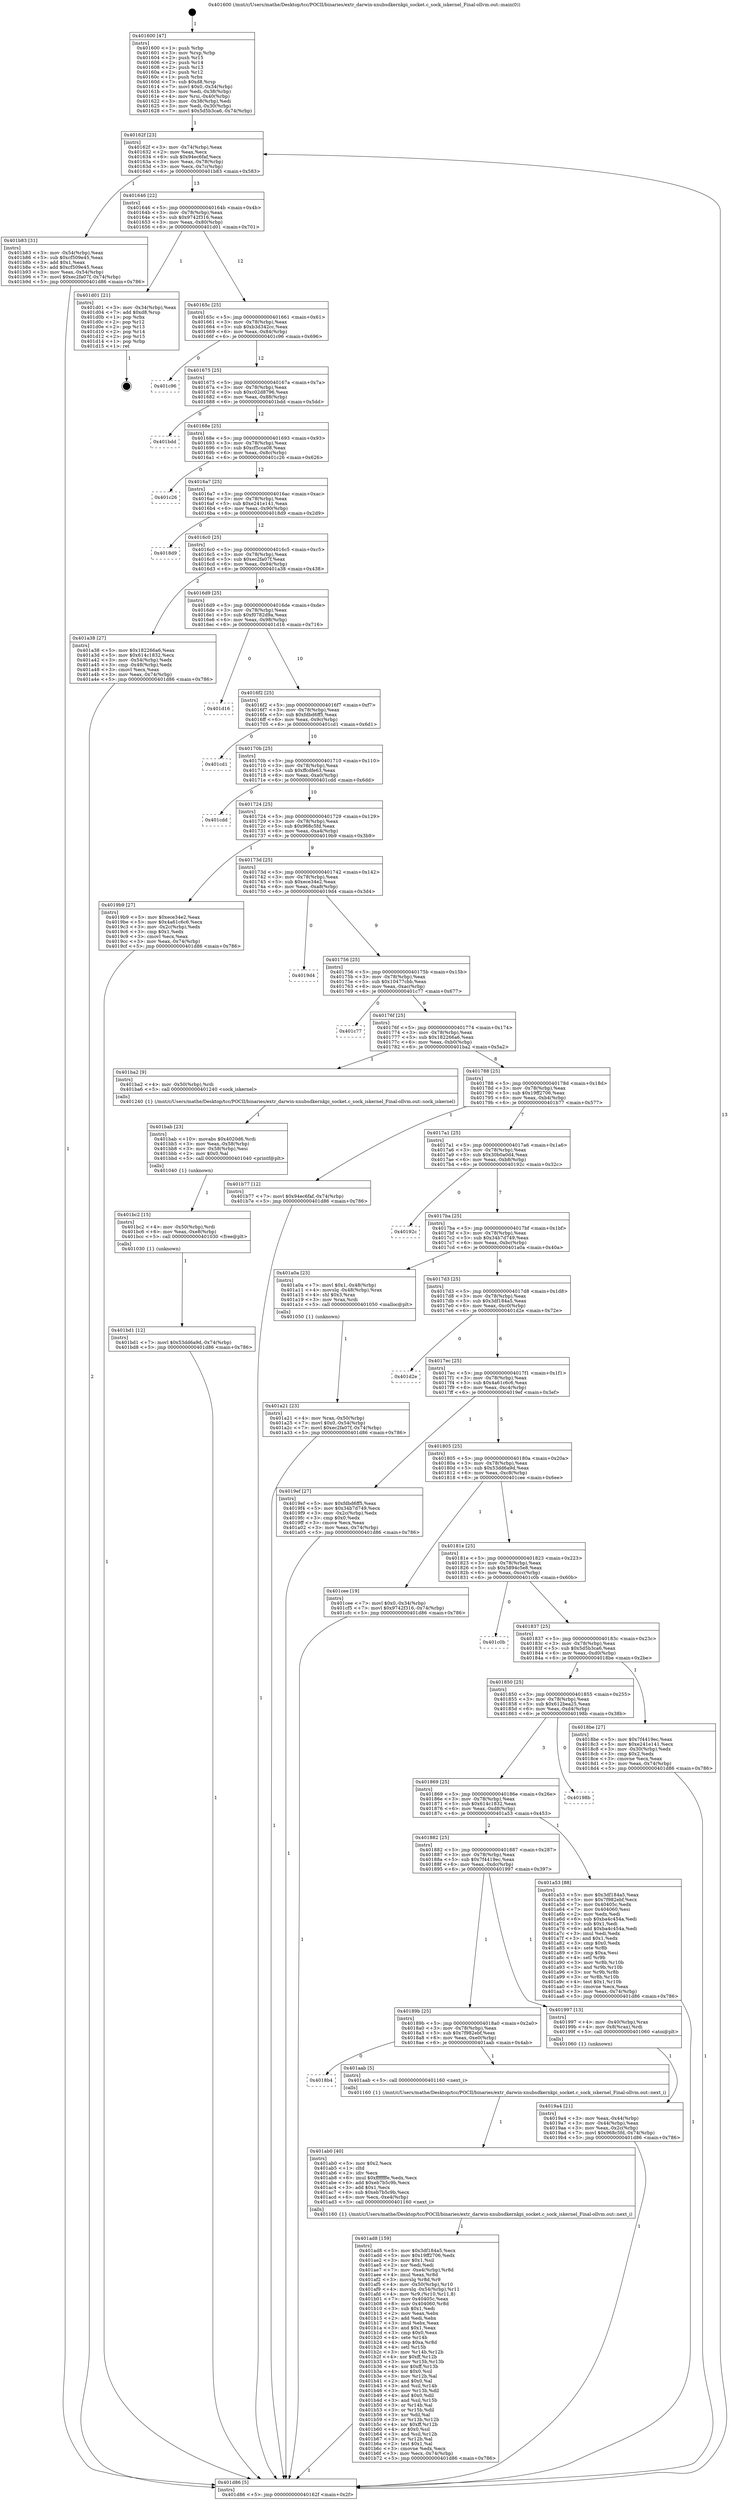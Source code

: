 digraph "0x401600" {
  label = "0x401600 (/mnt/c/Users/mathe/Desktop/tcc/POCII/binaries/extr_darwin-xnubsdkernkpi_socket.c_sock_iskernel_Final-ollvm.out::main(0))"
  labelloc = "t"
  node[shape=record]

  Entry [label="",width=0.3,height=0.3,shape=circle,fillcolor=black,style=filled]
  "0x40162f" [label="{
     0x40162f [23]\l
     | [instrs]\l
     &nbsp;&nbsp;0x40162f \<+3\>: mov -0x74(%rbp),%eax\l
     &nbsp;&nbsp;0x401632 \<+2\>: mov %eax,%ecx\l
     &nbsp;&nbsp;0x401634 \<+6\>: sub $0x94ec6faf,%ecx\l
     &nbsp;&nbsp;0x40163a \<+3\>: mov %eax,-0x78(%rbp)\l
     &nbsp;&nbsp;0x40163d \<+3\>: mov %ecx,-0x7c(%rbp)\l
     &nbsp;&nbsp;0x401640 \<+6\>: je 0000000000401b83 \<main+0x583\>\l
  }"]
  "0x401b83" [label="{
     0x401b83 [31]\l
     | [instrs]\l
     &nbsp;&nbsp;0x401b83 \<+3\>: mov -0x54(%rbp),%eax\l
     &nbsp;&nbsp;0x401b86 \<+5\>: sub $0xcf509e45,%eax\l
     &nbsp;&nbsp;0x401b8b \<+3\>: add $0x1,%eax\l
     &nbsp;&nbsp;0x401b8e \<+5\>: add $0xcf509e45,%eax\l
     &nbsp;&nbsp;0x401b93 \<+3\>: mov %eax,-0x54(%rbp)\l
     &nbsp;&nbsp;0x401b96 \<+7\>: movl $0xec2fa07f,-0x74(%rbp)\l
     &nbsp;&nbsp;0x401b9d \<+5\>: jmp 0000000000401d86 \<main+0x786\>\l
  }"]
  "0x401646" [label="{
     0x401646 [22]\l
     | [instrs]\l
     &nbsp;&nbsp;0x401646 \<+5\>: jmp 000000000040164b \<main+0x4b\>\l
     &nbsp;&nbsp;0x40164b \<+3\>: mov -0x78(%rbp),%eax\l
     &nbsp;&nbsp;0x40164e \<+5\>: sub $0x9742f316,%eax\l
     &nbsp;&nbsp;0x401653 \<+3\>: mov %eax,-0x80(%rbp)\l
     &nbsp;&nbsp;0x401656 \<+6\>: je 0000000000401d01 \<main+0x701\>\l
  }"]
  Exit [label="",width=0.3,height=0.3,shape=circle,fillcolor=black,style=filled,peripheries=2]
  "0x401d01" [label="{
     0x401d01 [21]\l
     | [instrs]\l
     &nbsp;&nbsp;0x401d01 \<+3\>: mov -0x34(%rbp),%eax\l
     &nbsp;&nbsp;0x401d04 \<+7\>: add $0xd8,%rsp\l
     &nbsp;&nbsp;0x401d0b \<+1\>: pop %rbx\l
     &nbsp;&nbsp;0x401d0c \<+2\>: pop %r12\l
     &nbsp;&nbsp;0x401d0e \<+2\>: pop %r13\l
     &nbsp;&nbsp;0x401d10 \<+2\>: pop %r14\l
     &nbsp;&nbsp;0x401d12 \<+2\>: pop %r15\l
     &nbsp;&nbsp;0x401d14 \<+1\>: pop %rbp\l
     &nbsp;&nbsp;0x401d15 \<+1\>: ret\l
  }"]
  "0x40165c" [label="{
     0x40165c [25]\l
     | [instrs]\l
     &nbsp;&nbsp;0x40165c \<+5\>: jmp 0000000000401661 \<main+0x61\>\l
     &nbsp;&nbsp;0x401661 \<+3\>: mov -0x78(%rbp),%eax\l
     &nbsp;&nbsp;0x401664 \<+5\>: sub $0xb3d342cc,%eax\l
     &nbsp;&nbsp;0x401669 \<+6\>: mov %eax,-0x84(%rbp)\l
     &nbsp;&nbsp;0x40166f \<+6\>: je 0000000000401c96 \<main+0x696\>\l
  }"]
  "0x401bd1" [label="{
     0x401bd1 [12]\l
     | [instrs]\l
     &nbsp;&nbsp;0x401bd1 \<+7\>: movl $0x53dd6a9d,-0x74(%rbp)\l
     &nbsp;&nbsp;0x401bd8 \<+5\>: jmp 0000000000401d86 \<main+0x786\>\l
  }"]
  "0x401c96" [label="{
     0x401c96\l
  }", style=dashed]
  "0x401675" [label="{
     0x401675 [25]\l
     | [instrs]\l
     &nbsp;&nbsp;0x401675 \<+5\>: jmp 000000000040167a \<main+0x7a\>\l
     &nbsp;&nbsp;0x40167a \<+3\>: mov -0x78(%rbp),%eax\l
     &nbsp;&nbsp;0x40167d \<+5\>: sub $0xc02d8796,%eax\l
     &nbsp;&nbsp;0x401682 \<+6\>: mov %eax,-0x88(%rbp)\l
     &nbsp;&nbsp;0x401688 \<+6\>: je 0000000000401bdd \<main+0x5dd\>\l
  }"]
  "0x401bc2" [label="{
     0x401bc2 [15]\l
     | [instrs]\l
     &nbsp;&nbsp;0x401bc2 \<+4\>: mov -0x50(%rbp),%rdi\l
     &nbsp;&nbsp;0x401bc6 \<+6\>: mov %eax,-0xe8(%rbp)\l
     &nbsp;&nbsp;0x401bcc \<+5\>: call 0000000000401030 \<free@plt\>\l
     | [calls]\l
     &nbsp;&nbsp;0x401030 \{1\} (unknown)\l
  }"]
  "0x401bdd" [label="{
     0x401bdd\l
  }", style=dashed]
  "0x40168e" [label="{
     0x40168e [25]\l
     | [instrs]\l
     &nbsp;&nbsp;0x40168e \<+5\>: jmp 0000000000401693 \<main+0x93\>\l
     &nbsp;&nbsp;0x401693 \<+3\>: mov -0x78(%rbp),%eax\l
     &nbsp;&nbsp;0x401696 \<+5\>: sub $0xcf5cca08,%eax\l
     &nbsp;&nbsp;0x40169b \<+6\>: mov %eax,-0x8c(%rbp)\l
     &nbsp;&nbsp;0x4016a1 \<+6\>: je 0000000000401c26 \<main+0x626\>\l
  }"]
  "0x401bab" [label="{
     0x401bab [23]\l
     | [instrs]\l
     &nbsp;&nbsp;0x401bab \<+10\>: movabs $0x4020d6,%rdi\l
     &nbsp;&nbsp;0x401bb5 \<+3\>: mov %eax,-0x58(%rbp)\l
     &nbsp;&nbsp;0x401bb8 \<+3\>: mov -0x58(%rbp),%esi\l
     &nbsp;&nbsp;0x401bbb \<+2\>: mov $0x0,%al\l
     &nbsp;&nbsp;0x401bbd \<+5\>: call 0000000000401040 \<printf@plt\>\l
     | [calls]\l
     &nbsp;&nbsp;0x401040 \{1\} (unknown)\l
  }"]
  "0x401c26" [label="{
     0x401c26\l
  }", style=dashed]
  "0x4016a7" [label="{
     0x4016a7 [25]\l
     | [instrs]\l
     &nbsp;&nbsp;0x4016a7 \<+5\>: jmp 00000000004016ac \<main+0xac\>\l
     &nbsp;&nbsp;0x4016ac \<+3\>: mov -0x78(%rbp),%eax\l
     &nbsp;&nbsp;0x4016af \<+5\>: sub $0xe241e141,%eax\l
     &nbsp;&nbsp;0x4016b4 \<+6\>: mov %eax,-0x90(%rbp)\l
     &nbsp;&nbsp;0x4016ba \<+6\>: je 00000000004018d9 \<main+0x2d9\>\l
  }"]
  "0x401ad8" [label="{
     0x401ad8 [159]\l
     | [instrs]\l
     &nbsp;&nbsp;0x401ad8 \<+5\>: mov $0x3df184a5,%ecx\l
     &nbsp;&nbsp;0x401add \<+5\>: mov $0x19ff2706,%edx\l
     &nbsp;&nbsp;0x401ae2 \<+3\>: mov $0x1,%sil\l
     &nbsp;&nbsp;0x401ae5 \<+2\>: xor %edi,%edi\l
     &nbsp;&nbsp;0x401ae7 \<+7\>: mov -0xe4(%rbp),%r8d\l
     &nbsp;&nbsp;0x401aee \<+4\>: imul %eax,%r8d\l
     &nbsp;&nbsp;0x401af2 \<+3\>: movslq %r8d,%r9\l
     &nbsp;&nbsp;0x401af5 \<+4\>: mov -0x50(%rbp),%r10\l
     &nbsp;&nbsp;0x401af9 \<+4\>: movslq -0x54(%rbp),%r11\l
     &nbsp;&nbsp;0x401afd \<+4\>: mov %r9,(%r10,%r11,8)\l
     &nbsp;&nbsp;0x401b01 \<+7\>: mov 0x40405c,%eax\l
     &nbsp;&nbsp;0x401b08 \<+8\>: mov 0x404060,%r8d\l
     &nbsp;&nbsp;0x401b10 \<+3\>: sub $0x1,%edi\l
     &nbsp;&nbsp;0x401b13 \<+2\>: mov %eax,%ebx\l
     &nbsp;&nbsp;0x401b15 \<+2\>: add %edi,%ebx\l
     &nbsp;&nbsp;0x401b17 \<+3\>: imul %ebx,%eax\l
     &nbsp;&nbsp;0x401b1a \<+3\>: and $0x1,%eax\l
     &nbsp;&nbsp;0x401b1d \<+3\>: cmp $0x0,%eax\l
     &nbsp;&nbsp;0x401b20 \<+4\>: sete %r14b\l
     &nbsp;&nbsp;0x401b24 \<+4\>: cmp $0xa,%r8d\l
     &nbsp;&nbsp;0x401b28 \<+4\>: setl %r15b\l
     &nbsp;&nbsp;0x401b2c \<+3\>: mov %r14b,%r12b\l
     &nbsp;&nbsp;0x401b2f \<+4\>: xor $0xff,%r12b\l
     &nbsp;&nbsp;0x401b33 \<+3\>: mov %r15b,%r13b\l
     &nbsp;&nbsp;0x401b36 \<+4\>: xor $0xff,%r13b\l
     &nbsp;&nbsp;0x401b3a \<+4\>: xor $0x0,%sil\l
     &nbsp;&nbsp;0x401b3e \<+3\>: mov %r12b,%al\l
     &nbsp;&nbsp;0x401b41 \<+2\>: and $0x0,%al\l
     &nbsp;&nbsp;0x401b43 \<+3\>: and %sil,%r14b\l
     &nbsp;&nbsp;0x401b46 \<+3\>: mov %r13b,%dil\l
     &nbsp;&nbsp;0x401b49 \<+4\>: and $0x0,%dil\l
     &nbsp;&nbsp;0x401b4d \<+3\>: and %sil,%r15b\l
     &nbsp;&nbsp;0x401b50 \<+3\>: or %r14b,%al\l
     &nbsp;&nbsp;0x401b53 \<+3\>: or %r15b,%dil\l
     &nbsp;&nbsp;0x401b56 \<+3\>: xor %dil,%al\l
     &nbsp;&nbsp;0x401b59 \<+3\>: or %r13b,%r12b\l
     &nbsp;&nbsp;0x401b5c \<+4\>: xor $0xff,%r12b\l
     &nbsp;&nbsp;0x401b60 \<+4\>: or $0x0,%sil\l
     &nbsp;&nbsp;0x401b64 \<+3\>: and %sil,%r12b\l
     &nbsp;&nbsp;0x401b67 \<+3\>: or %r12b,%al\l
     &nbsp;&nbsp;0x401b6a \<+2\>: test $0x1,%al\l
     &nbsp;&nbsp;0x401b6c \<+3\>: cmovne %edx,%ecx\l
     &nbsp;&nbsp;0x401b6f \<+3\>: mov %ecx,-0x74(%rbp)\l
     &nbsp;&nbsp;0x401b72 \<+5\>: jmp 0000000000401d86 \<main+0x786\>\l
  }"]
  "0x4018d9" [label="{
     0x4018d9\l
  }", style=dashed]
  "0x4016c0" [label="{
     0x4016c0 [25]\l
     | [instrs]\l
     &nbsp;&nbsp;0x4016c0 \<+5\>: jmp 00000000004016c5 \<main+0xc5\>\l
     &nbsp;&nbsp;0x4016c5 \<+3\>: mov -0x78(%rbp),%eax\l
     &nbsp;&nbsp;0x4016c8 \<+5\>: sub $0xec2fa07f,%eax\l
     &nbsp;&nbsp;0x4016cd \<+6\>: mov %eax,-0x94(%rbp)\l
     &nbsp;&nbsp;0x4016d3 \<+6\>: je 0000000000401a38 \<main+0x438\>\l
  }"]
  "0x401ab0" [label="{
     0x401ab0 [40]\l
     | [instrs]\l
     &nbsp;&nbsp;0x401ab0 \<+5\>: mov $0x2,%ecx\l
     &nbsp;&nbsp;0x401ab5 \<+1\>: cltd\l
     &nbsp;&nbsp;0x401ab6 \<+2\>: idiv %ecx\l
     &nbsp;&nbsp;0x401ab8 \<+6\>: imul $0xfffffffe,%edx,%ecx\l
     &nbsp;&nbsp;0x401abe \<+6\>: add $0xeb7b5c9b,%ecx\l
     &nbsp;&nbsp;0x401ac4 \<+3\>: add $0x1,%ecx\l
     &nbsp;&nbsp;0x401ac7 \<+6\>: sub $0xeb7b5c9b,%ecx\l
     &nbsp;&nbsp;0x401acd \<+6\>: mov %ecx,-0xe4(%rbp)\l
     &nbsp;&nbsp;0x401ad3 \<+5\>: call 0000000000401160 \<next_i\>\l
     | [calls]\l
     &nbsp;&nbsp;0x401160 \{1\} (/mnt/c/Users/mathe/Desktop/tcc/POCII/binaries/extr_darwin-xnubsdkernkpi_socket.c_sock_iskernel_Final-ollvm.out::next_i)\l
  }"]
  "0x401a38" [label="{
     0x401a38 [27]\l
     | [instrs]\l
     &nbsp;&nbsp;0x401a38 \<+5\>: mov $0x182266a6,%eax\l
     &nbsp;&nbsp;0x401a3d \<+5\>: mov $0x614c1832,%ecx\l
     &nbsp;&nbsp;0x401a42 \<+3\>: mov -0x54(%rbp),%edx\l
     &nbsp;&nbsp;0x401a45 \<+3\>: cmp -0x48(%rbp),%edx\l
     &nbsp;&nbsp;0x401a48 \<+3\>: cmovl %ecx,%eax\l
     &nbsp;&nbsp;0x401a4b \<+3\>: mov %eax,-0x74(%rbp)\l
     &nbsp;&nbsp;0x401a4e \<+5\>: jmp 0000000000401d86 \<main+0x786\>\l
  }"]
  "0x4016d9" [label="{
     0x4016d9 [25]\l
     | [instrs]\l
     &nbsp;&nbsp;0x4016d9 \<+5\>: jmp 00000000004016de \<main+0xde\>\l
     &nbsp;&nbsp;0x4016de \<+3\>: mov -0x78(%rbp),%eax\l
     &nbsp;&nbsp;0x4016e1 \<+5\>: sub $0xf0782d9a,%eax\l
     &nbsp;&nbsp;0x4016e6 \<+6\>: mov %eax,-0x98(%rbp)\l
     &nbsp;&nbsp;0x4016ec \<+6\>: je 0000000000401d16 \<main+0x716\>\l
  }"]
  "0x4018b4" [label="{
     0x4018b4\l
  }", style=dashed]
  "0x401d16" [label="{
     0x401d16\l
  }", style=dashed]
  "0x4016f2" [label="{
     0x4016f2 [25]\l
     | [instrs]\l
     &nbsp;&nbsp;0x4016f2 \<+5\>: jmp 00000000004016f7 \<main+0xf7\>\l
     &nbsp;&nbsp;0x4016f7 \<+3\>: mov -0x78(%rbp),%eax\l
     &nbsp;&nbsp;0x4016fa \<+5\>: sub $0xfdbd6ff5,%eax\l
     &nbsp;&nbsp;0x4016ff \<+6\>: mov %eax,-0x9c(%rbp)\l
     &nbsp;&nbsp;0x401705 \<+6\>: je 0000000000401cd1 \<main+0x6d1\>\l
  }"]
  "0x401aab" [label="{
     0x401aab [5]\l
     | [instrs]\l
     &nbsp;&nbsp;0x401aab \<+5\>: call 0000000000401160 \<next_i\>\l
     | [calls]\l
     &nbsp;&nbsp;0x401160 \{1\} (/mnt/c/Users/mathe/Desktop/tcc/POCII/binaries/extr_darwin-xnubsdkernkpi_socket.c_sock_iskernel_Final-ollvm.out::next_i)\l
  }"]
  "0x401cd1" [label="{
     0x401cd1\l
  }", style=dashed]
  "0x40170b" [label="{
     0x40170b [25]\l
     | [instrs]\l
     &nbsp;&nbsp;0x40170b \<+5\>: jmp 0000000000401710 \<main+0x110\>\l
     &nbsp;&nbsp;0x401710 \<+3\>: mov -0x78(%rbp),%eax\l
     &nbsp;&nbsp;0x401713 \<+5\>: sub $0xffcdfe63,%eax\l
     &nbsp;&nbsp;0x401718 \<+6\>: mov %eax,-0xa0(%rbp)\l
     &nbsp;&nbsp;0x40171e \<+6\>: je 0000000000401cdd \<main+0x6dd\>\l
  }"]
  "0x401a21" [label="{
     0x401a21 [23]\l
     | [instrs]\l
     &nbsp;&nbsp;0x401a21 \<+4\>: mov %rax,-0x50(%rbp)\l
     &nbsp;&nbsp;0x401a25 \<+7\>: movl $0x0,-0x54(%rbp)\l
     &nbsp;&nbsp;0x401a2c \<+7\>: movl $0xec2fa07f,-0x74(%rbp)\l
     &nbsp;&nbsp;0x401a33 \<+5\>: jmp 0000000000401d86 \<main+0x786\>\l
  }"]
  "0x401cdd" [label="{
     0x401cdd\l
  }", style=dashed]
  "0x401724" [label="{
     0x401724 [25]\l
     | [instrs]\l
     &nbsp;&nbsp;0x401724 \<+5\>: jmp 0000000000401729 \<main+0x129\>\l
     &nbsp;&nbsp;0x401729 \<+3\>: mov -0x78(%rbp),%eax\l
     &nbsp;&nbsp;0x40172c \<+5\>: sub $0x968c5fd,%eax\l
     &nbsp;&nbsp;0x401731 \<+6\>: mov %eax,-0xa4(%rbp)\l
     &nbsp;&nbsp;0x401737 \<+6\>: je 00000000004019b9 \<main+0x3b9\>\l
  }"]
  "0x4019a4" [label="{
     0x4019a4 [21]\l
     | [instrs]\l
     &nbsp;&nbsp;0x4019a4 \<+3\>: mov %eax,-0x44(%rbp)\l
     &nbsp;&nbsp;0x4019a7 \<+3\>: mov -0x44(%rbp),%eax\l
     &nbsp;&nbsp;0x4019aa \<+3\>: mov %eax,-0x2c(%rbp)\l
     &nbsp;&nbsp;0x4019ad \<+7\>: movl $0x968c5fd,-0x74(%rbp)\l
     &nbsp;&nbsp;0x4019b4 \<+5\>: jmp 0000000000401d86 \<main+0x786\>\l
  }"]
  "0x4019b9" [label="{
     0x4019b9 [27]\l
     | [instrs]\l
     &nbsp;&nbsp;0x4019b9 \<+5\>: mov $0xece34e2,%eax\l
     &nbsp;&nbsp;0x4019be \<+5\>: mov $0x4a61c6c6,%ecx\l
     &nbsp;&nbsp;0x4019c3 \<+3\>: mov -0x2c(%rbp),%edx\l
     &nbsp;&nbsp;0x4019c6 \<+3\>: cmp $0x1,%edx\l
     &nbsp;&nbsp;0x4019c9 \<+3\>: cmovl %ecx,%eax\l
     &nbsp;&nbsp;0x4019cc \<+3\>: mov %eax,-0x74(%rbp)\l
     &nbsp;&nbsp;0x4019cf \<+5\>: jmp 0000000000401d86 \<main+0x786\>\l
  }"]
  "0x40173d" [label="{
     0x40173d [25]\l
     | [instrs]\l
     &nbsp;&nbsp;0x40173d \<+5\>: jmp 0000000000401742 \<main+0x142\>\l
     &nbsp;&nbsp;0x401742 \<+3\>: mov -0x78(%rbp),%eax\l
     &nbsp;&nbsp;0x401745 \<+5\>: sub $0xece34e2,%eax\l
     &nbsp;&nbsp;0x40174a \<+6\>: mov %eax,-0xa8(%rbp)\l
     &nbsp;&nbsp;0x401750 \<+6\>: je 00000000004019d4 \<main+0x3d4\>\l
  }"]
  "0x40189b" [label="{
     0x40189b [25]\l
     | [instrs]\l
     &nbsp;&nbsp;0x40189b \<+5\>: jmp 00000000004018a0 \<main+0x2a0\>\l
     &nbsp;&nbsp;0x4018a0 \<+3\>: mov -0x78(%rbp),%eax\l
     &nbsp;&nbsp;0x4018a3 \<+5\>: sub $0x7f982ebf,%eax\l
     &nbsp;&nbsp;0x4018a8 \<+6\>: mov %eax,-0xe0(%rbp)\l
     &nbsp;&nbsp;0x4018ae \<+6\>: je 0000000000401aab \<main+0x4ab\>\l
  }"]
  "0x4019d4" [label="{
     0x4019d4\l
  }", style=dashed]
  "0x401756" [label="{
     0x401756 [25]\l
     | [instrs]\l
     &nbsp;&nbsp;0x401756 \<+5\>: jmp 000000000040175b \<main+0x15b\>\l
     &nbsp;&nbsp;0x40175b \<+3\>: mov -0x78(%rbp),%eax\l
     &nbsp;&nbsp;0x40175e \<+5\>: sub $0x10477cbb,%eax\l
     &nbsp;&nbsp;0x401763 \<+6\>: mov %eax,-0xac(%rbp)\l
     &nbsp;&nbsp;0x401769 \<+6\>: je 0000000000401c77 \<main+0x677\>\l
  }"]
  "0x401997" [label="{
     0x401997 [13]\l
     | [instrs]\l
     &nbsp;&nbsp;0x401997 \<+4\>: mov -0x40(%rbp),%rax\l
     &nbsp;&nbsp;0x40199b \<+4\>: mov 0x8(%rax),%rdi\l
     &nbsp;&nbsp;0x40199f \<+5\>: call 0000000000401060 \<atoi@plt\>\l
     | [calls]\l
     &nbsp;&nbsp;0x401060 \{1\} (unknown)\l
  }"]
  "0x401c77" [label="{
     0x401c77\l
  }", style=dashed]
  "0x40176f" [label="{
     0x40176f [25]\l
     | [instrs]\l
     &nbsp;&nbsp;0x40176f \<+5\>: jmp 0000000000401774 \<main+0x174\>\l
     &nbsp;&nbsp;0x401774 \<+3\>: mov -0x78(%rbp),%eax\l
     &nbsp;&nbsp;0x401777 \<+5\>: sub $0x182266a6,%eax\l
     &nbsp;&nbsp;0x40177c \<+6\>: mov %eax,-0xb0(%rbp)\l
     &nbsp;&nbsp;0x401782 \<+6\>: je 0000000000401ba2 \<main+0x5a2\>\l
  }"]
  "0x401882" [label="{
     0x401882 [25]\l
     | [instrs]\l
     &nbsp;&nbsp;0x401882 \<+5\>: jmp 0000000000401887 \<main+0x287\>\l
     &nbsp;&nbsp;0x401887 \<+3\>: mov -0x78(%rbp),%eax\l
     &nbsp;&nbsp;0x40188a \<+5\>: sub $0x7f4419ec,%eax\l
     &nbsp;&nbsp;0x40188f \<+6\>: mov %eax,-0xdc(%rbp)\l
     &nbsp;&nbsp;0x401895 \<+6\>: je 0000000000401997 \<main+0x397\>\l
  }"]
  "0x401ba2" [label="{
     0x401ba2 [9]\l
     | [instrs]\l
     &nbsp;&nbsp;0x401ba2 \<+4\>: mov -0x50(%rbp),%rdi\l
     &nbsp;&nbsp;0x401ba6 \<+5\>: call 0000000000401240 \<sock_iskernel\>\l
     | [calls]\l
     &nbsp;&nbsp;0x401240 \{1\} (/mnt/c/Users/mathe/Desktop/tcc/POCII/binaries/extr_darwin-xnubsdkernkpi_socket.c_sock_iskernel_Final-ollvm.out::sock_iskernel)\l
  }"]
  "0x401788" [label="{
     0x401788 [25]\l
     | [instrs]\l
     &nbsp;&nbsp;0x401788 \<+5\>: jmp 000000000040178d \<main+0x18d\>\l
     &nbsp;&nbsp;0x40178d \<+3\>: mov -0x78(%rbp),%eax\l
     &nbsp;&nbsp;0x401790 \<+5\>: sub $0x19ff2706,%eax\l
     &nbsp;&nbsp;0x401795 \<+6\>: mov %eax,-0xb4(%rbp)\l
     &nbsp;&nbsp;0x40179b \<+6\>: je 0000000000401b77 \<main+0x577\>\l
  }"]
  "0x401a53" [label="{
     0x401a53 [88]\l
     | [instrs]\l
     &nbsp;&nbsp;0x401a53 \<+5\>: mov $0x3df184a5,%eax\l
     &nbsp;&nbsp;0x401a58 \<+5\>: mov $0x7f982ebf,%ecx\l
     &nbsp;&nbsp;0x401a5d \<+7\>: mov 0x40405c,%edx\l
     &nbsp;&nbsp;0x401a64 \<+7\>: mov 0x404060,%esi\l
     &nbsp;&nbsp;0x401a6b \<+2\>: mov %edx,%edi\l
     &nbsp;&nbsp;0x401a6d \<+6\>: sub $0xba4c454a,%edi\l
     &nbsp;&nbsp;0x401a73 \<+3\>: sub $0x1,%edi\l
     &nbsp;&nbsp;0x401a76 \<+6\>: add $0xba4c454a,%edi\l
     &nbsp;&nbsp;0x401a7c \<+3\>: imul %edi,%edx\l
     &nbsp;&nbsp;0x401a7f \<+3\>: and $0x1,%edx\l
     &nbsp;&nbsp;0x401a82 \<+3\>: cmp $0x0,%edx\l
     &nbsp;&nbsp;0x401a85 \<+4\>: sete %r8b\l
     &nbsp;&nbsp;0x401a89 \<+3\>: cmp $0xa,%esi\l
     &nbsp;&nbsp;0x401a8c \<+4\>: setl %r9b\l
     &nbsp;&nbsp;0x401a90 \<+3\>: mov %r8b,%r10b\l
     &nbsp;&nbsp;0x401a93 \<+3\>: and %r9b,%r10b\l
     &nbsp;&nbsp;0x401a96 \<+3\>: xor %r9b,%r8b\l
     &nbsp;&nbsp;0x401a99 \<+3\>: or %r8b,%r10b\l
     &nbsp;&nbsp;0x401a9c \<+4\>: test $0x1,%r10b\l
     &nbsp;&nbsp;0x401aa0 \<+3\>: cmovne %ecx,%eax\l
     &nbsp;&nbsp;0x401aa3 \<+3\>: mov %eax,-0x74(%rbp)\l
     &nbsp;&nbsp;0x401aa6 \<+5\>: jmp 0000000000401d86 \<main+0x786\>\l
  }"]
  "0x401b77" [label="{
     0x401b77 [12]\l
     | [instrs]\l
     &nbsp;&nbsp;0x401b77 \<+7\>: movl $0x94ec6faf,-0x74(%rbp)\l
     &nbsp;&nbsp;0x401b7e \<+5\>: jmp 0000000000401d86 \<main+0x786\>\l
  }"]
  "0x4017a1" [label="{
     0x4017a1 [25]\l
     | [instrs]\l
     &nbsp;&nbsp;0x4017a1 \<+5\>: jmp 00000000004017a6 \<main+0x1a6\>\l
     &nbsp;&nbsp;0x4017a6 \<+3\>: mov -0x78(%rbp),%eax\l
     &nbsp;&nbsp;0x4017a9 \<+5\>: sub $0x30b0a0d4,%eax\l
     &nbsp;&nbsp;0x4017ae \<+6\>: mov %eax,-0xb8(%rbp)\l
     &nbsp;&nbsp;0x4017b4 \<+6\>: je 000000000040192c \<main+0x32c\>\l
  }"]
  "0x401869" [label="{
     0x401869 [25]\l
     | [instrs]\l
     &nbsp;&nbsp;0x401869 \<+5\>: jmp 000000000040186e \<main+0x26e\>\l
     &nbsp;&nbsp;0x40186e \<+3\>: mov -0x78(%rbp),%eax\l
     &nbsp;&nbsp;0x401871 \<+5\>: sub $0x614c1832,%eax\l
     &nbsp;&nbsp;0x401876 \<+6\>: mov %eax,-0xd8(%rbp)\l
     &nbsp;&nbsp;0x40187c \<+6\>: je 0000000000401a53 \<main+0x453\>\l
  }"]
  "0x40192c" [label="{
     0x40192c\l
  }", style=dashed]
  "0x4017ba" [label="{
     0x4017ba [25]\l
     | [instrs]\l
     &nbsp;&nbsp;0x4017ba \<+5\>: jmp 00000000004017bf \<main+0x1bf\>\l
     &nbsp;&nbsp;0x4017bf \<+3\>: mov -0x78(%rbp),%eax\l
     &nbsp;&nbsp;0x4017c2 \<+5\>: sub $0x34b7d749,%eax\l
     &nbsp;&nbsp;0x4017c7 \<+6\>: mov %eax,-0xbc(%rbp)\l
     &nbsp;&nbsp;0x4017cd \<+6\>: je 0000000000401a0a \<main+0x40a\>\l
  }"]
  "0x40198b" [label="{
     0x40198b\l
  }", style=dashed]
  "0x401a0a" [label="{
     0x401a0a [23]\l
     | [instrs]\l
     &nbsp;&nbsp;0x401a0a \<+7\>: movl $0x1,-0x48(%rbp)\l
     &nbsp;&nbsp;0x401a11 \<+4\>: movslq -0x48(%rbp),%rax\l
     &nbsp;&nbsp;0x401a15 \<+4\>: shl $0x3,%rax\l
     &nbsp;&nbsp;0x401a19 \<+3\>: mov %rax,%rdi\l
     &nbsp;&nbsp;0x401a1c \<+5\>: call 0000000000401050 \<malloc@plt\>\l
     | [calls]\l
     &nbsp;&nbsp;0x401050 \{1\} (unknown)\l
  }"]
  "0x4017d3" [label="{
     0x4017d3 [25]\l
     | [instrs]\l
     &nbsp;&nbsp;0x4017d3 \<+5\>: jmp 00000000004017d8 \<main+0x1d8\>\l
     &nbsp;&nbsp;0x4017d8 \<+3\>: mov -0x78(%rbp),%eax\l
     &nbsp;&nbsp;0x4017db \<+5\>: sub $0x3df184a5,%eax\l
     &nbsp;&nbsp;0x4017e0 \<+6\>: mov %eax,-0xc0(%rbp)\l
     &nbsp;&nbsp;0x4017e6 \<+6\>: je 0000000000401d2e \<main+0x72e\>\l
  }"]
  "0x401600" [label="{
     0x401600 [47]\l
     | [instrs]\l
     &nbsp;&nbsp;0x401600 \<+1\>: push %rbp\l
     &nbsp;&nbsp;0x401601 \<+3\>: mov %rsp,%rbp\l
     &nbsp;&nbsp;0x401604 \<+2\>: push %r15\l
     &nbsp;&nbsp;0x401606 \<+2\>: push %r14\l
     &nbsp;&nbsp;0x401608 \<+2\>: push %r13\l
     &nbsp;&nbsp;0x40160a \<+2\>: push %r12\l
     &nbsp;&nbsp;0x40160c \<+1\>: push %rbx\l
     &nbsp;&nbsp;0x40160d \<+7\>: sub $0xd8,%rsp\l
     &nbsp;&nbsp;0x401614 \<+7\>: movl $0x0,-0x34(%rbp)\l
     &nbsp;&nbsp;0x40161b \<+3\>: mov %edi,-0x38(%rbp)\l
     &nbsp;&nbsp;0x40161e \<+4\>: mov %rsi,-0x40(%rbp)\l
     &nbsp;&nbsp;0x401622 \<+3\>: mov -0x38(%rbp),%edi\l
     &nbsp;&nbsp;0x401625 \<+3\>: mov %edi,-0x30(%rbp)\l
     &nbsp;&nbsp;0x401628 \<+7\>: movl $0x5d5b3ca6,-0x74(%rbp)\l
  }"]
  "0x401d2e" [label="{
     0x401d2e\l
  }", style=dashed]
  "0x4017ec" [label="{
     0x4017ec [25]\l
     | [instrs]\l
     &nbsp;&nbsp;0x4017ec \<+5\>: jmp 00000000004017f1 \<main+0x1f1\>\l
     &nbsp;&nbsp;0x4017f1 \<+3\>: mov -0x78(%rbp),%eax\l
     &nbsp;&nbsp;0x4017f4 \<+5\>: sub $0x4a61c6c6,%eax\l
     &nbsp;&nbsp;0x4017f9 \<+6\>: mov %eax,-0xc4(%rbp)\l
     &nbsp;&nbsp;0x4017ff \<+6\>: je 00000000004019ef \<main+0x3ef\>\l
  }"]
  "0x401d86" [label="{
     0x401d86 [5]\l
     | [instrs]\l
     &nbsp;&nbsp;0x401d86 \<+5\>: jmp 000000000040162f \<main+0x2f\>\l
  }"]
  "0x4019ef" [label="{
     0x4019ef [27]\l
     | [instrs]\l
     &nbsp;&nbsp;0x4019ef \<+5\>: mov $0xfdbd6ff5,%eax\l
     &nbsp;&nbsp;0x4019f4 \<+5\>: mov $0x34b7d749,%ecx\l
     &nbsp;&nbsp;0x4019f9 \<+3\>: mov -0x2c(%rbp),%edx\l
     &nbsp;&nbsp;0x4019fc \<+3\>: cmp $0x0,%edx\l
     &nbsp;&nbsp;0x4019ff \<+3\>: cmove %ecx,%eax\l
     &nbsp;&nbsp;0x401a02 \<+3\>: mov %eax,-0x74(%rbp)\l
     &nbsp;&nbsp;0x401a05 \<+5\>: jmp 0000000000401d86 \<main+0x786\>\l
  }"]
  "0x401805" [label="{
     0x401805 [25]\l
     | [instrs]\l
     &nbsp;&nbsp;0x401805 \<+5\>: jmp 000000000040180a \<main+0x20a\>\l
     &nbsp;&nbsp;0x40180a \<+3\>: mov -0x78(%rbp),%eax\l
     &nbsp;&nbsp;0x40180d \<+5\>: sub $0x53dd6a9d,%eax\l
     &nbsp;&nbsp;0x401812 \<+6\>: mov %eax,-0xc8(%rbp)\l
     &nbsp;&nbsp;0x401818 \<+6\>: je 0000000000401cee \<main+0x6ee\>\l
  }"]
  "0x401850" [label="{
     0x401850 [25]\l
     | [instrs]\l
     &nbsp;&nbsp;0x401850 \<+5\>: jmp 0000000000401855 \<main+0x255\>\l
     &nbsp;&nbsp;0x401855 \<+3\>: mov -0x78(%rbp),%eax\l
     &nbsp;&nbsp;0x401858 \<+5\>: sub $0x612bea25,%eax\l
     &nbsp;&nbsp;0x40185d \<+6\>: mov %eax,-0xd4(%rbp)\l
     &nbsp;&nbsp;0x401863 \<+6\>: je 000000000040198b \<main+0x38b\>\l
  }"]
  "0x401cee" [label="{
     0x401cee [19]\l
     | [instrs]\l
     &nbsp;&nbsp;0x401cee \<+7\>: movl $0x0,-0x34(%rbp)\l
     &nbsp;&nbsp;0x401cf5 \<+7\>: movl $0x9742f316,-0x74(%rbp)\l
     &nbsp;&nbsp;0x401cfc \<+5\>: jmp 0000000000401d86 \<main+0x786\>\l
  }"]
  "0x40181e" [label="{
     0x40181e [25]\l
     | [instrs]\l
     &nbsp;&nbsp;0x40181e \<+5\>: jmp 0000000000401823 \<main+0x223\>\l
     &nbsp;&nbsp;0x401823 \<+3\>: mov -0x78(%rbp),%eax\l
     &nbsp;&nbsp;0x401826 \<+5\>: sub $0x5894c5e8,%eax\l
     &nbsp;&nbsp;0x40182b \<+6\>: mov %eax,-0xcc(%rbp)\l
     &nbsp;&nbsp;0x401831 \<+6\>: je 0000000000401c0b \<main+0x60b\>\l
  }"]
  "0x4018be" [label="{
     0x4018be [27]\l
     | [instrs]\l
     &nbsp;&nbsp;0x4018be \<+5\>: mov $0x7f4419ec,%eax\l
     &nbsp;&nbsp;0x4018c3 \<+5\>: mov $0xe241e141,%ecx\l
     &nbsp;&nbsp;0x4018c8 \<+3\>: mov -0x30(%rbp),%edx\l
     &nbsp;&nbsp;0x4018cb \<+3\>: cmp $0x2,%edx\l
     &nbsp;&nbsp;0x4018ce \<+3\>: cmovne %ecx,%eax\l
     &nbsp;&nbsp;0x4018d1 \<+3\>: mov %eax,-0x74(%rbp)\l
     &nbsp;&nbsp;0x4018d4 \<+5\>: jmp 0000000000401d86 \<main+0x786\>\l
  }"]
  "0x401c0b" [label="{
     0x401c0b\l
  }", style=dashed]
  "0x401837" [label="{
     0x401837 [25]\l
     | [instrs]\l
     &nbsp;&nbsp;0x401837 \<+5\>: jmp 000000000040183c \<main+0x23c\>\l
     &nbsp;&nbsp;0x40183c \<+3\>: mov -0x78(%rbp),%eax\l
     &nbsp;&nbsp;0x40183f \<+5\>: sub $0x5d5b3ca6,%eax\l
     &nbsp;&nbsp;0x401844 \<+6\>: mov %eax,-0xd0(%rbp)\l
     &nbsp;&nbsp;0x40184a \<+6\>: je 00000000004018be \<main+0x2be\>\l
  }"]
  Entry -> "0x401600" [label=" 1"]
  "0x40162f" -> "0x401b83" [label=" 1"]
  "0x40162f" -> "0x401646" [label=" 13"]
  "0x401d01" -> Exit [label=" 1"]
  "0x401646" -> "0x401d01" [label=" 1"]
  "0x401646" -> "0x40165c" [label=" 12"]
  "0x401cee" -> "0x401d86" [label=" 1"]
  "0x40165c" -> "0x401c96" [label=" 0"]
  "0x40165c" -> "0x401675" [label=" 12"]
  "0x401bd1" -> "0x401d86" [label=" 1"]
  "0x401675" -> "0x401bdd" [label=" 0"]
  "0x401675" -> "0x40168e" [label=" 12"]
  "0x401bc2" -> "0x401bd1" [label=" 1"]
  "0x40168e" -> "0x401c26" [label=" 0"]
  "0x40168e" -> "0x4016a7" [label=" 12"]
  "0x401bab" -> "0x401bc2" [label=" 1"]
  "0x4016a7" -> "0x4018d9" [label=" 0"]
  "0x4016a7" -> "0x4016c0" [label=" 12"]
  "0x401ba2" -> "0x401bab" [label=" 1"]
  "0x4016c0" -> "0x401a38" [label=" 2"]
  "0x4016c0" -> "0x4016d9" [label=" 10"]
  "0x401b83" -> "0x401d86" [label=" 1"]
  "0x4016d9" -> "0x401d16" [label=" 0"]
  "0x4016d9" -> "0x4016f2" [label=" 10"]
  "0x401b77" -> "0x401d86" [label=" 1"]
  "0x4016f2" -> "0x401cd1" [label=" 0"]
  "0x4016f2" -> "0x40170b" [label=" 10"]
  "0x401ad8" -> "0x401d86" [label=" 1"]
  "0x40170b" -> "0x401cdd" [label=" 0"]
  "0x40170b" -> "0x401724" [label=" 10"]
  "0x401aab" -> "0x401ab0" [label=" 1"]
  "0x401724" -> "0x4019b9" [label=" 1"]
  "0x401724" -> "0x40173d" [label=" 9"]
  "0x40189b" -> "0x4018b4" [label=" 0"]
  "0x40173d" -> "0x4019d4" [label=" 0"]
  "0x40173d" -> "0x401756" [label=" 9"]
  "0x40189b" -> "0x401aab" [label=" 1"]
  "0x401756" -> "0x401c77" [label=" 0"]
  "0x401756" -> "0x40176f" [label=" 9"]
  "0x401ab0" -> "0x401ad8" [label=" 1"]
  "0x40176f" -> "0x401ba2" [label=" 1"]
  "0x40176f" -> "0x401788" [label=" 8"]
  "0x401a38" -> "0x401d86" [label=" 2"]
  "0x401788" -> "0x401b77" [label=" 1"]
  "0x401788" -> "0x4017a1" [label=" 7"]
  "0x401a21" -> "0x401d86" [label=" 1"]
  "0x4017a1" -> "0x40192c" [label=" 0"]
  "0x4017a1" -> "0x4017ba" [label=" 7"]
  "0x4019ef" -> "0x401d86" [label=" 1"]
  "0x4017ba" -> "0x401a0a" [label=" 1"]
  "0x4017ba" -> "0x4017d3" [label=" 6"]
  "0x4019b9" -> "0x401d86" [label=" 1"]
  "0x4017d3" -> "0x401d2e" [label=" 0"]
  "0x4017d3" -> "0x4017ec" [label=" 6"]
  "0x401997" -> "0x4019a4" [label=" 1"]
  "0x4017ec" -> "0x4019ef" [label=" 1"]
  "0x4017ec" -> "0x401805" [label=" 5"]
  "0x401882" -> "0x40189b" [label=" 1"]
  "0x401805" -> "0x401cee" [label=" 1"]
  "0x401805" -> "0x40181e" [label=" 4"]
  "0x401882" -> "0x401997" [label=" 1"]
  "0x40181e" -> "0x401c0b" [label=" 0"]
  "0x40181e" -> "0x401837" [label=" 4"]
  "0x401a53" -> "0x401d86" [label=" 1"]
  "0x401837" -> "0x4018be" [label=" 1"]
  "0x401837" -> "0x401850" [label=" 3"]
  "0x4018be" -> "0x401d86" [label=" 1"]
  "0x401600" -> "0x40162f" [label=" 1"]
  "0x401d86" -> "0x40162f" [label=" 13"]
  "0x4019a4" -> "0x401d86" [label=" 1"]
  "0x401850" -> "0x40198b" [label=" 0"]
  "0x401850" -> "0x401869" [label=" 3"]
  "0x401a0a" -> "0x401a21" [label=" 1"]
  "0x401869" -> "0x401a53" [label=" 1"]
  "0x401869" -> "0x401882" [label=" 2"]
}
